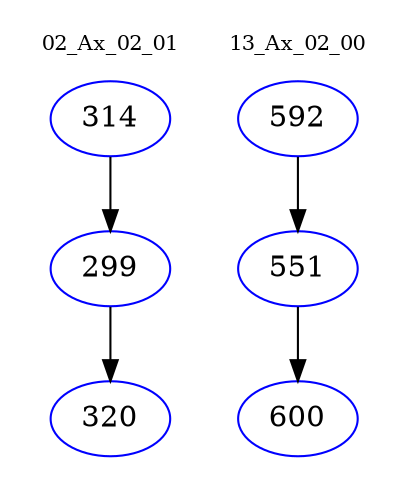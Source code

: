 digraph{
subgraph cluster_0 {
color = white
label = "02_Ax_02_01";
fontsize=10;
T0_314 [label="314", color="blue"]
T0_314 -> T0_299 [color="black"]
T0_299 [label="299", color="blue"]
T0_299 -> T0_320 [color="black"]
T0_320 [label="320", color="blue"]
}
subgraph cluster_1 {
color = white
label = "13_Ax_02_00";
fontsize=10;
T1_592 [label="592", color="blue"]
T1_592 -> T1_551 [color="black"]
T1_551 [label="551", color="blue"]
T1_551 -> T1_600 [color="black"]
T1_600 [label="600", color="blue"]
}
}
